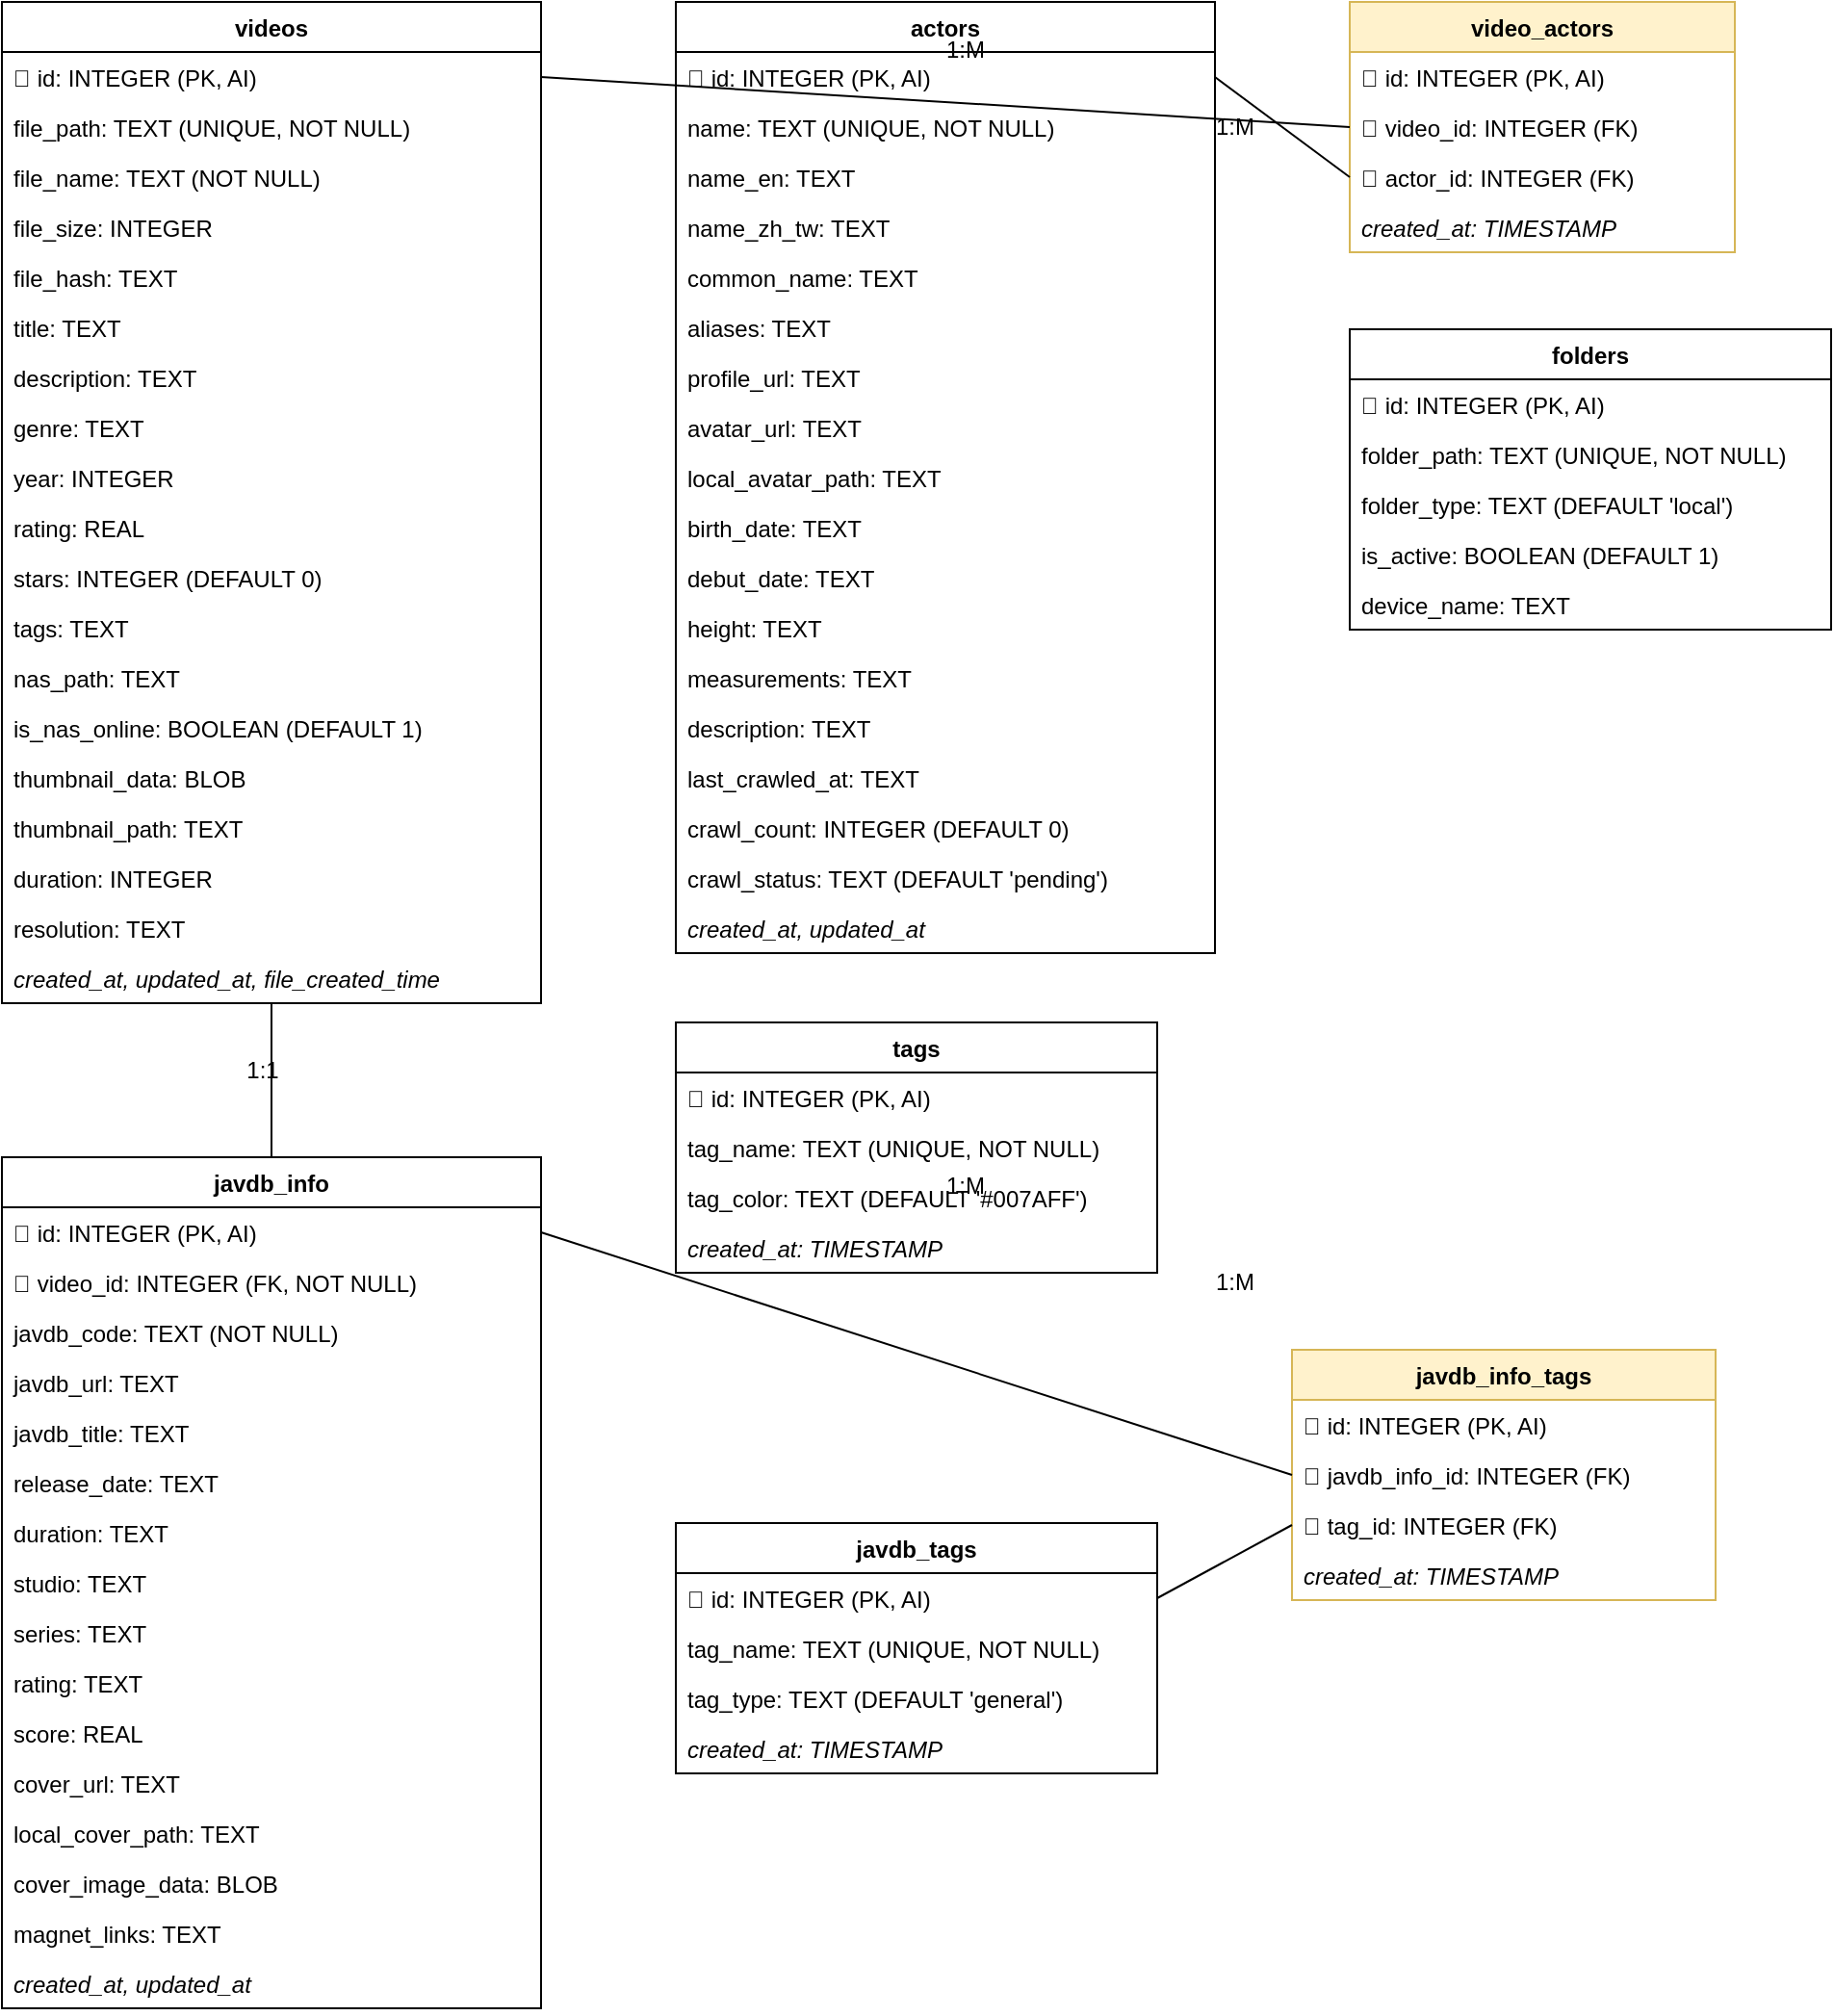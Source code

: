 <mxfile version="24.5.1" type="device">
  <diagram name="Media Library ERD" id="e7e014a7-5840-1c2e-5031-d8a46d1fe8dd">
    <mxGraphModel dx="984" dy="626" grid="1" gridSize="10" guides="1" tooltips="1" connect="1" arrows="1" fold="1" page="1" pageScale="1" pageWidth="1169" pageHeight="826" background="none" math="0" shadow="0">
      <root>
        <mxCell id="0" />
        <mxCell id="1" parent="0" />
        <mxCell id="videos" value="videos" style="swimlane;fontStyle=1;align=center;verticalAlign=top;childLayout=stackLayout;horizontal=1;startSize=26;horizontalStack=0;resizeParent=1;resizeLast=0;collapsible=1;marginBottom=0;rounded=0;shadow=0;strokeWidth=1;" parent="1" vertex="1">
          <mxGeometry x="50" y="50" width="280" height="520" as="geometry">
            <mxRectangle x="50" y="50" width="160" height="26" as="alternateBounds" />
          </mxGeometry>
        </mxCell>
        <mxCell id="videos-id" value="🔑 id: INTEGER (PK, AI)" style="text;align=left;verticalAlign=top;spacingLeft=4;spacingRight=4;overflow=hidden;rotatable=0;points=[[0,0.5],[1,0.5]];portConstraint=eastwest;" parent="videos" vertex="1">
          <mxGeometry y="26" width="280" height="26" as="geometry" />
        </mxCell>
        <mxCell id="videos-file_path" value="file_path: TEXT (UNIQUE, NOT NULL)" style="text;align=left;verticalAlign=top;spacingLeft=4;spacingRight=4;overflow=hidden;rotatable=0;points=[[0,0.5],[1,0.5]];portConstraint=eastwest;" parent="videos" vertex="1">
          <mxGeometry y="52" width="280" height="26" as="geometry" />
        </mxCell>
        <mxCell id="videos-file_name" value="file_name: TEXT (NOT NULL)" style="text;align=left;verticalAlign=top;spacingLeft=4;spacingRight=4;overflow=hidden;rotatable=0;points=[[0,0.5],[1,0.5]];portConstraint=eastwest;" parent="videos" vertex="1">
          <mxGeometry y="78" width="280" height="26" as="geometry" />
        </mxCell>
        <mxCell id="videos-file_size" value="file_size: INTEGER" style="text;align=left;verticalAlign=top;spacingLeft=4;spacingRight=4;overflow=hidden;rotatable=0;points=[[0,0.5],[1,0.5]];portConstraint=eastwest;" parent="videos" vertex="1">
          <mxGeometry y="104" width="280" height="26" as="geometry" />
        </mxCell>
        <mxCell id="videos-file_hash" value="file_hash: TEXT" style="text;align=left;verticalAlign=top;spacingLeft=4;spacingRight=4;overflow=hidden;rotatable=0;points=[[0,0.5],[1,0.5]];portConstraint=eastwest;" parent="videos" vertex="1">
          <mxGeometry y="130" width="280" height="26" as="geometry" />
        </mxCell>
        <mxCell id="videos-title" value="title: TEXT" style="text;align=left;verticalAlign=top;spacingLeft=4;spacingRight=4;overflow=hidden;rotatable=0;points=[[0,0.5],[1,0.5]];portConstraint=eastwest;" parent="videos" vertex="1">
          <mxGeometry y="156" width="280" height="26" as="geometry" />
        </mxCell>
        <mxCell id="videos-description" value="description: TEXT" style="text;align=left;verticalAlign=top;spacingLeft=4;spacingRight=4;overflow=hidden;rotatable=0;points=[[0,0.5],[1,0.5]];portConstraint=eastwest;" parent="videos" vertex="1">
          <mxGeometry y="182" width="280" height="26" as="geometry" />
        </mxCell>
        <mxCell id="videos-genre" value="genre: TEXT" style="text;align=left;verticalAlign=top;spacingLeft=4;spacingRight=4;overflow=hidden;rotatable=0;points=[[0,0.5],[1,0.5]];portConstraint=eastwest;" parent="videos" vertex="1">
          <mxGeometry y="208" width="280" height="26" as="geometry" />
        </mxCell>
        <mxCell id="videos-year" value="year: INTEGER" style="text;align=left;verticalAlign=top;spacingLeft=4;spacingRight=4;overflow=hidden;rotatable=0;points=[[0,0.5],[1,0.5]];portConstraint=eastwest;" parent="videos" vertex="1">
          <mxGeometry y="234" width="280" height="26" as="geometry" />
        </mxCell>
        <mxCell id="videos-rating" value="rating: REAL" style="text;align=left;verticalAlign=top;spacingLeft=4;spacingRight=4;overflow=hidden;rotatable=0;points=[[0,0.5],[1,0.5]];portConstraint=eastwest;" parent="videos" vertex="1">
          <mxGeometry y="260" width="280" height="26" as="geometry" />
        </mxCell>
        <mxCell id="videos-stars" value="stars: INTEGER (DEFAULT 0)" style="text;align=left;verticalAlign=top;spacingLeft=4;spacingRight=4;overflow=hidden;rotatable=0;points=[[0,0.5],[1,0.5]];portConstraint=eastwest;" parent="videos" vertex="1">
          <mxGeometry y="286" width="280" height="26" as="geometry" />
        </mxCell>
        <mxCell id="videos-tags" value="tags: TEXT" style="text;align=left;verticalAlign=top;spacingLeft=4;spacingRight=4;overflow=hidden;rotatable=0;points=[[0,0.5],[1,0.5]];portConstraint=eastwest;" parent="videos" vertex="1">
          <mxGeometry y="312" width="280" height="26" as="geometry" />
        </mxCell>
        <mxCell id="videos-nas_path" value="nas_path: TEXT" style="text;align=left;verticalAlign=top;spacingLeft=4;spacingRight=4;overflow=hidden;rotatable=0;points=[[0,0.5],[1,0.5]];portConstraint=eastwest;" parent="videos" vertex="1">
          <mxGeometry y="338" width="280" height="26" as="geometry" />
        </mxCell>
        <mxCell id="videos-is_nas_online" value="is_nas_online: BOOLEAN (DEFAULT 1)" style="text;align=left;verticalAlign=top;spacingLeft=4;spacingRight=4;overflow=hidden;rotatable=0;points=[[0,0.5],[1,0.5]];portConstraint=eastwest;" parent="videos" vertex="1">
          <mxGeometry y="364" width="280" height="26" as="geometry" />
        </mxCell>
        <mxCell id="videos-thumbnail_data" value="thumbnail_data: BLOB" style="text;align=left;verticalAlign=top;spacingLeft=4;spacingRight=4;overflow=hidden;rotatable=0;points=[[0,0.5],[1,0.5]];portConstraint=eastwest;" parent="videos" vertex="1">
          <mxGeometry y="390" width="280" height="26" as="geometry" />
        </mxCell>
        <mxCell id="videos-thumbnail_path" value="thumbnail_path: TEXT" style="text;align=left;verticalAlign=top;spacingLeft=4;spacingRight=4;overflow=hidden;rotatable=0;points=[[0,0.5],[1,0.5]];portConstraint=eastwest;" parent="videos" vertex="1">
          <mxGeometry y="416" width="280" height="26" as="geometry" />
        </mxCell>
        <mxCell id="videos-duration" value="duration: INTEGER" style="text;align=left;verticalAlign=top;spacingLeft=4;spacingRight=4;overflow=hidden;rotatable=0;points=[[0,0.5],[1,0.5]];portConstraint=eastwest;" parent="videos" vertex="1">
          <mxGeometry y="442" width="280" height="26" as="geometry" />
        </mxCell>
        <mxCell id="videos-resolution" value="resolution: TEXT" style="text;align=left;verticalAlign=top;spacingLeft=4;spacingRight=4;overflow=hidden;rotatable=0;points=[[0,0.5],[1,0.5]];portConstraint=eastwest;" parent="videos" vertex="1">
          <mxGeometry y="468" width="280" height="26" as="geometry" />
        </mxCell>
        <mxCell id="videos-timestamps" value="created_at, updated_at, file_created_time" style="text;align=left;verticalAlign=top;spacingLeft=4;spacingRight=4;overflow=hidden;rotatable=0;points=[[0,0.5],[1,0.5]];portConstraint=eastwest;fontStyle=2;" parent="videos" vertex="1">
          <mxGeometry y="494" width="280" height="26" as="geometry" />
        </mxCell>
        <mxCell id="actors" value="actors" style="swimlane;fontStyle=1;align=center;verticalAlign=top;childLayout=stackLayout;horizontal=1;startSize=26;horizontalStack=0;resizeParent=1;resizeLast=0;collapsible=1;marginBottom=0;rounded=0;shadow=0;strokeWidth=1;" parent="1" vertex="1">
          <mxGeometry x="400" y="50" width="280" height="494" as="geometry">
            <mxRectangle x="400" y="50" width="160" height="26" as="alternateBounds" />
          </mxGeometry>
        </mxCell>
        <mxCell id="actors-id" value="🔑 id: INTEGER (PK, AI)" style="text;align=left;verticalAlign=top;spacingLeft=4;spacingRight=4;overflow=hidden;rotatable=0;points=[[0,0.5],[1,0.5]];portConstraint=eastwest;" parent="actors" vertex="1">
          <mxGeometry y="26" width="280" height="26" as="geometry" />
        </mxCell>
        <mxCell id="actors-name" value="name: TEXT (UNIQUE, NOT NULL)" style="text;align=left;verticalAlign=top;spacingLeft=4;spacingRight=4;overflow=hidden;rotatable=0;points=[[0,0.5],[1,0.5]];portConstraint=eastwest;" parent="actors" vertex="1">
          <mxGeometry y="52" width="280" height="26" as="geometry" />
        </mxCell>
        <mxCell id="actors-name_en" value="name_en: TEXT" style="text;align=left;verticalAlign=top;spacingLeft=4;spacingRight=4;overflow=hidden;rotatable=0;points=[[0,0.5],[1,0.5]];portConstraint=eastwest;" parent="actors" vertex="1">
          <mxGeometry y="78" width="280" height="26" as="geometry" />
        </mxCell>
        <mxCell id="actors-name_zh_tw" value="name_zh_tw: TEXT" style="text;align=left;verticalAlign=top;spacingLeft=4;spacingRight=4;overflow=hidden;rotatable=0;points=[[0,0.5],[1,0.5]];portConstraint=eastwest;" parent="actors" vertex="1">
          <mxGeometry y="104" width="280" height="26" as="geometry" />
        </mxCell>
        <mxCell id="actors-common_name" value="common_name: TEXT" style="text;align=left;verticalAlign=top;spacingLeft=4;spacingRight=4;overflow=hidden;rotatable=0;points=[[0,0.5],[1,0.5]];portConstraint=eastwest;" parent="actors" vertex="1">
          <mxGeometry y="130" width="280" height="26" as="geometry" />
        </mxCell>
        <mxCell id="actors-aliases" value="aliases: TEXT" style="text;align=left;verticalAlign=top;spacingLeft=4;spacingRight=4;overflow=hidden;rotatable=0;points=[[0,0.5],[1,0.5]];portConstraint=eastwest;" parent="actors" vertex="1">
          <mxGeometry y="156" width="280" height="26" as="geometry" />
        </mxCell>
        <mxCell id="actors-profile_url" value="profile_url: TEXT" style="text;align=left;verticalAlign=top;spacingLeft=4;spacingRight=4;overflow=hidden;rotatable=0;points=[[0,0.5],[1,0.5]];portConstraint=eastwest;" parent="actors" vertex="1">
          <mxGeometry y="182" width="280" height="26" as="geometry" />
        </mxCell>
        <mxCell id="actors-avatar_url" value="avatar_url: TEXT" style="text;align=left;verticalAlign=top;spacingLeft=4;spacingRight=4;overflow=hidden;rotatable=0;points=[[0,0.5],[1,0.5]];portConstraint=eastwest;" parent="actors" vertex="1">
          <mxGeometry y="208" width="280" height="26" as="geometry" />
        </mxCell>
        <mxCell id="actors-local_avatar_path" value="local_avatar_path: TEXT" style="text;align=left;verticalAlign=top;spacingLeft=4;spacingRight=4;overflow=hidden;rotatable=0;points=[[0,0.5],[1,0.5]];portConstraint=eastwest;" parent="actors" vertex="1">
          <mxGeometry y="234" width="280" height="26" as="geometry" />
        </mxCell>
        <mxCell id="actors-birth_date" value="birth_date: TEXT" style="text;align=left;verticalAlign=top;spacingLeft=4;spacingRight=4;overflow=hidden;rotatable=0;points=[[0,0.5],[1,0.5]];portConstraint=eastwest;" parent="actors" vertex="1">
          <mxGeometry y="260" width="280" height="26" as="geometry" />
        </mxCell>
        <mxCell id="actors-debut_date" value="debut_date: TEXT" style="text;align=left;verticalAlign=top;spacingLeft=4;spacingRight=4;overflow=hidden;rotatable=0;points=[[0,0.5],[1,0.5]];portConstraint=eastwest;" parent="actors" vertex="1">
          <mxGeometry y="286" width="280" height="26" as="geometry" />
        </mxCell>
        <mxCell id="actors-height" value="height: TEXT" style="text;align=left;verticalAlign=top;spacingLeft=4;spacingRight=4;overflow=hidden;rotatable=0;points=[[0,0.5],[1,0.5]];portConstraint=eastwest;" parent="actors" vertex="1">
          <mxGeometry y="312" width="280" height="26" as="geometry" />
        </mxCell>
        <mxCell id="actors-measurements" value="measurements: TEXT" style="text;align=left;verticalAlign=top;spacingLeft=4;spacingRight=4;overflow=hidden;rotatable=0;points=[[0,0.5],[1,0.5]];portConstraint=eastwest;" parent="actors" vertex="1">
          <mxGeometry y="338" width="280" height="26" as="geometry" />
        </mxCell>
        <mxCell id="actors-description" value="description: TEXT" style="text;align=left;verticalAlign=top;spacingLeft=4;spacingRight=4;overflow=hidden;rotatable=0;points=[[0,0.5],[1,0.5]];portConstraint=eastwest;" parent="actors" vertex="1">
          <mxGeometry y="364" width="280" height="26" as="geometry" />
        </mxCell>
        <mxCell id="actors-last_crawled_at" value="last_crawled_at: TEXT" style="text;align=left;verticalAlign=top;spacingLeft=4;spacingRight=4;overflow=hidden;rotatable=0;points=[[0,0.5],[1,0.5]];portConstraint=eastwest;" parent="actors" vertex="1">
          <mxGeometry y="390" width="280" height="26" as="geometry" />
        </mxCell>
        <mxCell id="actors-crawl_count" value="crawl_count: INTEGER (DEFAULT 0)" style="text;align=left;verticalAlign=top;spacingLeft=4;spacingRight=4;overflow=hidden;rotatable=0;points=[[0,0.5],[1,0.5]];portConstraint=eastwest;" parent="actors" vertex="1">
          <mxGeometry y="416" width="280" height="26" as="geometry" />
        </mxCell>
        <mxCell id="actors-crawl_status" value="crawl_status: TEXT (DEFAULT &#39;pending&#39;)" style="text;align=left;verticalAlign=top;spacingLeft=4;spacingRight=4;overflow=hidden;rotatable=0;points=[[0,0.5],[1,0.5]];portConstraint=eastwest;" parent="actors" vertex="1">
          <mxGeometry y="442" width="280" height="26" as="geometry" />
        </mxCell>
        <mxCell id="actors-timestamps" value="created_at, updated_at" style="text;align=left;verticalAlign=top;spacingLeft=4;spacingRight=4;overflow=hidden;rotatable=0;points=[[0,0.5],[1,0.5]];portConstraint=eastwest;fontStyle=2;" parent="actors" vertex="1">
          <mxGeometry y="468" width="280" height="26" as="geometry" />
        </mxCell>
        <mxCell id="video_actors" value="video_actors" style="swimlane;fontStyle=1;align=center;verticalAlign=top;childLayout=stackLayout;horizontal=1;startSize=26;horizontalStack=0;resizeParent=1;resizeLast=0;collapsible=1;marginBottom=0;rounded=0;shadow=0;strokeWidth=1;fillColor=#fff2cc;strokeColor=#d6b656;" parent="1" vertex="1">
          <mxGeometry x="750" y="50" width="200" height="130" as="geometry">
            <mxRectangle x="750" y="50" width="160" height="26" as="alternateBounds" />
          </mxGeometry>
        </mxCell>
        <mxCell id="video_actors-id" value="🔑 id: INTEGER (PK, AI)" style="text;align=left;verticalAlign=top;spacingLeft=4;spacingRight=4;overflow=hidden;rotatable=0;points=[[0,0.5],[1,0.5]];portConstraint=eastwest;" parent="video_actors" vertex="1">
          <mxGeometry y="26" width="200" height="26" as="geometry" />
        </mxCell>
        <mxCell id="video_actors-video_id" value="🔗 video_id: INTEGER (FK)" style="text;align=left;verticalAlign=top;spacingLeft=4;spacingRight=4;overflow=hidden;rotatable=0;points=[[0,0.5],[1,0.5]];portConstraint=eastwest;" parent="video_actors" vertex="1">
          <mxGeometry y="52" width="200" height="26" as="geometry" />
        </mxCell>
        <mxCell id="video_actors-actor_id" value="🔗 actor_id: INTEGER (FK)" style="text;align=left;verticalAlign=top;spacingLeft=4;spacingRight=4;overflow=hidden;rotatable=0;points=[[0,0.5],[1,0.5]];portConstraint=eastwest;" parent="video_actors" vertex="1">
          <mxGeometry y="78" width="200" height="26" as="geometry" />
        </mxCell>
        <mxCell id="video_actors-created_at" value="created_at: TIMESTAMP" style="text;align=left;verticalAlign=top;spacingLeft=4;spacingRight=4;overflow=hidden;rotatable=0;points=[[0,0.5],[1,0.5]];portConstraint=eastwest;fontStyle=2;" parent="video_actors" vertex="1">
          <mxGeometry y="104" width="200" height="26" as="geometry" />
        </mxCell>
        <mxCell id="javdb_info" value="javdb_info" style="swimlane;fontStyle=1;align=center;verticalAlign=top;childLayout=stackLayout;horizontal=1;startSize=26;horizontalStack=0;resizeParent=1;resizeLast=0;collapsible=1;marginBottom=0;rounded=0;shadow=0;strokeWidth=1;" parent="1" vertex="1">
          <mxGeometry x="50" y="650" width="280" height="442" as="geometry">
            <mxRectangle x="50" y="650" width="160" height="26" as="alternateBounds" />
          </mxGeometry>
        </mxCell>
        <mxCell id="javdb_info-id" value="🔑 id: INTEGER (PK, AI)" style="text;align=left;verticalAlign=top;spacingLeft=4;spacingRight=4;overflow=hidden;rotatable=0;points=[[0,0.5],[1,0.5]];portConstraint=eastwest;" parent="javdb_info" vertex="1">
          <mxGeometry y="26" width="280" height="26" as="geometry" />
        </mxCell>
        <mxCell id="javdb_info-video_id" value="🔗 video_id: INTEGER (FK, NOT NULL)" style="text;align=left;verticalAlign=top;spacingLeft=4;spacingRight=4;overflow=hidden;rotatable=0;points=[[0,0.5],[1,0.5]];portConstraint=eastwest;" parent="javdb_info" vertex="1">
          <mxGeometry y="52" width="280" height="26" as="geometry" />
        </mxCell>
        <mxCell id="javdb_info-javdb_code" value="javdb_code: TEXT (NOT NULL)" style="text;align=left;verticalAlign=top;spacingLeft=4;spacingRight=4;overflow=hidden;rotatable=0;points=[[0,0.5],[1,0.5]];portConstraint=eastwest;" parent="javdb_info" vertex="1">
          <mxGeometry y="78" width="280" height="26" as="geometry" />
        </mxCell>
        <mxCell id="javdb_info-javdb_url" value="javdb_url: TEXT" style="text;align=left;verticalAlign=top;spacingLeft=4;spacingRight=4;overflow=hidden;rotatable=0;points=[[0,0.5],[1,0.5]];portConstraint=eastwest;" parent="javdb_info" vertex="1">
          <mxGeometry y="104" width="280" height="26" as="geometry" />
        </mxCell>
        <mxCell id="javdb_info-javdb_title" value="javdb_title: TEXT" style="text;align=left;verticalAlign=top;spacingLeft=4;spacingRight=4;overflow=hidden;rotatable=0;points=[[0,0.5],[1,0.5]];portConstraint=eastwest;" parent="javdb_info" vertex="1">
          <mxGeometry y="130" width="280" height="26" as="geometry" />
        </mxCell>
        <mxCell id="javdb_info-release_date" value="release_date: TEXT" style="text;align=left;verticalAlign=top;spacingLeft=4;spacingRight=4;overflow=hidden;rotatable=0;points=[[0,0.5],[1,0.5]];portConstraint=eastwest;" parent="javdb_info" vertex="1">
          <mxGeometry y="156" width="280" height="26" as="geometry" />
        </mxCell>
        <mxCell id="javdb_info-duration" value="duration: TEXT" style="text;align=left;verticalAlign=top;spacingLeft=4;spacingRight=4;overflow=hidden;rotatable=0;points=[[0,0.5],[1,0.5]];portConstraint=eastwest;" parent="javdb_info" vertex="1">
          <mxGeometry y="182" width="280" height="26" as="geometry" />
        </mxCell>
        <mxCell id="javdb_info-studio" value="studio: TEXT" style="text;align=left;verticalAlign=top;spacingLeft=4;spacingRight=4;overflow=hidden;rotatable=0;points=[[0,0.5],[1,0.5]];portConstraint=eastwest;" parent="javdb_info" vertex="1">
          <mxGeometry y="208" width="280" height="26" as="geometry" />
        </mxCell>
        <mxCell id="javdb_info-series" value="series: TEXT" style="text;align=left;verticalAlign=top;spacingLeft=4;spacingRight=4;overflow=hidden;rotatable=0;points=[[0,0.5],[1,0.5]];portConstraint=eastwest;" parent="javdb_info" vertex="1">
          <mxGeometry y="234" width="280" height="26" as="geometry" />
        </mxCell>
        <mxCell id="javdb_info-rating" value="rating: TEXT" style="text;align=left;verticalAlign=top;spacingLeft=4;spacingRight=4;overflow=hidden;rotatable=0;points=[[0,0.5],[1,0.5]];portConstraint=eastwest;" parent="javdb_info" vertex="1">
          <mxGeometry y="260" width="280" height="26" as="geometry" />
        </mxCell>
        <mxCell id="javdb_info-score" value="score: REAL" style="text;align=left;verticalAlign=top;spacingLeft=4;spacingRight=4;overflow=hidden;rotatable=0;points=[[0,0.5],[1,0.5]];portConstraint=eastwest;" parent="javdb_info" vertex="1">
          <mxGeometry y="286" width="280" height="26" as="geometry" />
        </mxCell>
        <mxCell id="javdb_info-cover_url" value="cover_url: TEXT" style="text;align=left;verticalAlign=top;spacingLeft=4;spacingRight=4;overflow=hidden;rotatable=0;points=[[0,0.5],[1,0.5]];portConstraint=eastwest;" parent="javdb_info" vertex="1">
          <mxGeometry y="312" width="280" height="26" as="geometry" />
        </mxCell>
        <mxCell id="javdb_info-local_cover_path" value="local_cover_path: TEXT" style="text;align=left;verticalAlign=top;spacingLeft=4;spacingRight=4;overflow=hidden;rotatable=0;points=[[0,0.5],[1,0.5]];portConstraint=eastwest;" parent="javdb_info" vertex="1">
          <mxGeometry y="338" width="280" height="26" as="geometry" />
        </mxCell>
        <mxCell id="javdb_info-cover_image_data" value="cover_image_data: BLOB" style="text;align=left;verticalAlign=top;spacingLeft=4;spacingRight=4;overflow=hidden;rotatable=0;points=[[0,0.5],[1,0.5]];portConstraint=eastwest;" parent="javdb_info" vertex="1">
          <mxGeometry y="364" width="280" height="26" as="geometry" />
        </mxCell>
        <mxCell id="javdb_info-magnet_links" value="magnet_links: TEXT" style="text;align=left;verticalAlign=top;spacingLeft=4;spacingRight=4;overflow=hidden;rotatable=0;points=[[0,0.5],[1,0.5]];portConstraint=eastwest;" parent="javdb_info" vertex="1">
          <mxGeometry y="390" width="280" height="26" as="geometry" />
        </mxCell>
        <mxCell id="javdb_info-timestamps" value="created_at, updated_at" style="text;align=left;verticalAlign=top;spacingLeft=4;spacingRight=4;overflow=hidden;rotatable=0;points=[[0,0.5],[1,0.5]];portConstraint=eastwest;fontStyle=2;" parent="javdb_info" vertex="1">
          <mxGeometry y="416" width="280" height="26" as="geometry" />
        </mxCell>
        <mxCell id="tags" value="tags" style="swimlane;fontStyle=1;align=center;verticalAlign=top;childLayout=stackLayout;horizontal=1;startSize=26;horizontalStack=0;resizeParent=1;resizeLast=0;collapsible=1;marginBottom=0;rounded=0;shadow=0;strokeWidth=1;" parent="1" vertex="1">
          <mxGeometry x="400" y="580" width="250" height="130" as="geometry">
            <mxRectangle x="400" y="580" width="160" height="26" as="alternateBounds" />
          </mxGeometry>
        </mxCell>
        <mxCell id="tags-id" value="🔑 id: INTEGER (PK, AI)" style="text;align=left;verticalAlign=top;spacingLeft=4;spacingRight=4;overflow=hidden;rotatable=0;points=[[0,0.5],[1,0.5]];portConstraint=eastwest;" parent="tags" vertex="1">
          <mxGeometry y="26" width="250" height="26" as="geometry" />
        </mxCell>
        <mxCell id="tags-tag_name" value="tag_name: TEXT (UNIQUE, NOT NULL)" style="text;align=left;verticalAlign=top;spacingLeft=4;spacingRight=4;overflow=hidden;rotatable=0;points=[[0,0.5],[1,0.5]];portConstraint=eastwest;" parent="tags" vertex="1">
          <mxGeometry y="52" width="250" height="26" as="geometry" />
        </mxCell>
        <mxCell id="tags-tag_color" value="tag_color: TEXT (DEFAULT &#39;#007AFF&#39;)" style="text;align=left;verticalAlign=top;spacingLeft=4;spacingRight=4;overflow=hidden;rotatable=0;points=[[0,0.5],[1,0.5]];portConstraint=eastwest;" parent="tags" vertex="1">
          <mxGeometry y="78" width="250" height="26" as="geometry" />
        </mxCell>
        <mxCell id="tags-created_at" value="created_at: TIMESTAMP" style="text;align=left;verticalAlign=top;spacingLeft=4;spacingRight=4;overflow=hidden;rotatable=0;points=[[0,0.5],[1,0.5]];portConstraint=eastwest;fontStyle=2;" parent="tags" vertex="1">
          <mxGeometry y="104" width="250" height="26" as="geometry" />
        </mxCell>
        <mxCell id="javdb_tags" value="javdb_tags" style="swimlane;fontStyle=1;align=center;verticalAlign=top;childLayout=stackLayout;horizontal=1;startSize=26;horizontalStack=0;resizeParent=1;resizeLast=0;collapsible=1;marginBottom=0;rounded=0;shadow=0;strokeWidth=1;" parent="1" vertex="1">
          <mxGeometry x="400" y="840" width="250" height="130" as="geometry">
            <mxRectangle x="400" y="750" width="160" height="26" as="alternateBounds" />
          </mxGeometry>
        </mxCell>
        <mxCell id="javdb_tags-id" value="🔑 id: INTEGER (PK, AI)" style="text;align=left;verticalAlign=top;spacingLeft=4;spacingRight=4;overflow=hidden;rotatable=0;points=[[0,0.5],[1,0.5]];portConstraint=eastwest;" parent="javdb_tags" vertex="1">
          <mxGeometry y="26" width="250" height="26" as="geometry" />
        </mxCell>
        <mxCell id="javdb_tags-tag_name" value="tag_name: TEXT (UNIQUE, NOT NULL)" style="text;align=left;verticalAlign=top;spacingLeft=4;spacingRight=4;overflow=hidden;rotatable=0;points=[[0,0.5],[1,0.5]];portConstraint=eastwest;" parent="javdb_tags" vertex="1">
          <mxGeometry y="52" width="250" height="26" as="geometry" />
        </mxCell>
        <mxCell id="javdb_tags-tag_type" value="tag_type: TEXT (DEFAULT &#39;general&#39;)" style="text;align=left;verticalAlign=top;spacingLeft=4;spacingRight=4;overflow=hidden;rotatable=0;points=[[0,0.5],[1,0.5]];portConstraint=eastwest;" parent="javdb_tags" vertex="1">
          <mxGeometry y="78" width="250" height="26" as="geometry" />
        </mxCell>
        <mxCell id="javdb_tags-created_at" value="created_at: TIMESTAMP" style="text;align=left;verticalAlign=top;spacingLeft=4;spacingRight=4;overflow=hidden;rotatable=0;points=[[0,0.5],[1,0.5]];portConstraint=eastwest;fontStyle=2;" parent="javdb_tags" vertex="1">
          <mxGeometry y="104" width="250" height="26" as="geometry" />
        </mxCell>
        <mxCell id="javdb_info_tags" value="javdb_info_tags" style="swimlane;fontStyle=1;align=center;verticalAlign=top;childLayout=stackLayout;horizontal=1;startSize=26;horizontalStack=0;resizeParent=1;resizeLast=0;collapsible=1;marginBottom=0;rounded=0;shadow=0;strokeWidth=1;fillColor=#fff2cc;strokeColor=#d6b656;" parent="1" vertex="1">
          <mxGeometry x="720" y="750" width="220" height="130" as="geometry">
            <mxRectangle x="720" y="750" width="160" height="26" as="alternateBounds" />
          </mxGeometry>
        </mxCell>
        <mxCell id="javdb_info_tags-id" value="🔑 id: INTEGER (PK, AI)" style="text;align=left;verticalAlign=top;spacingLeft=4;spacingRight=4;overflow=hidden;rotatable=0;points=[[0,0.5],[1,0.5]];portConstraint=eastwest;" parent="javdb_info_tags" vertex="1">
          <mxGeometry y="26" width="220" height="26" as="geometry" />
        </mxCell>
        <mxCell id="javdb_info_tags-javdb_info_id" value="🔗 javdb_info_id: INTEGER (FK)" style="text;align=left;verticalAlign=top;spacingLeft=4;spacingRight=4;overflow=hidden;rotatable=0;points=[[0,0.5],[1,0.5]];portConstraint=eastwest;" parent="javdb_info_tags" vertex="1">
          <mxGeometry y="52" width="220" height="26" as="geometry" />
        </mxCell>
        <mxCell id="javdb_info_tags-tag_id" value="🔗 tag_id: INTEGER (FK)" style="text;align=left;verticalAlign=top;spacingLeft=4;spacingRight=4;overflow=hidden;rotatable=0;points=[[0,0.5],[1,0.5]];portConstraint=eastwest;" parent="javdb_info_tags" vertex="1">
          <mxGeometry y="78" width="220" height="26" as="geometry" />
        </mxCell>
        <mxCell id="javdb_info_tags-created_at" value="created_at: TIMESTAMP" style="text;align=left;verticalAlign=top;spacingLeft=4;spacingRight=4;overflow=hidden;rotatable=0;points=[[0,0.5],[1,0.5]];portConstraint=eastwest;fontStyle=2;" parent="javdb_info_tags" vertex="1">
          <mxGeometry y="104" width="220" height="26" as="geometry" />
        </mxCell>
        <mxCell id="folders" value="folders" style="swimlane;fontStyle=1;align=center;verticalAlign=top;childLayout=stackLayout;horizontal=1;startSize=26;horizontalStack=0;resizeParent=1;resizeLast=0;collapsible=1;marginBottom=0;rounded=0;shadow=0;strokeWidth=1;" parent="1" vertex="1">
          <mxGeometry x="750" y="220" width="250" height="156" as="geometry">
            <mxRectangle x="750" y="220" width="160" height="26" as="alternateBounds" />
          </mxGeometry>
        </mxCell>
        <mxCell id="folders-id" value="🔑 id: INTEGER (PK, AI)" style="text;align=left;verticalAlign=top;spacingLeft=4;spacingRight=4;overflow=hidden;rotatable=0;points=[[0,0.5],[1,0.5]];portConstraint=eastwest;" parent="folders" vertex="1">
          <mxGeometry y="26" width="250" height="26" as="geometry" />
        </mxCell>
        <mxCell id="folders-folder_path" value="folder_path: TEXT (UNIQUE, NOT NULL)" style="text;align=left;verticalAlign=top;spacingLeft=4;spacingRight=4;overflow=hidden;rotatable=0;points=[[0,0.5],[1,0.5]];portConstraint=eastwest;" parent="folders" vertex="1">
          <mxGeometry y="52" width="250" height="26" as="geometry" />
        </mxCell>
        <mxCell id="folders-folder_type" value="folder_type: TEXT (DEFAULT &#39;local&#39;)" style="text;align=left;verticalAlign=top;spacingLeft=4;spacingRight=4;overflow=hidden;rotatable=0;points=[[0,0.5],[1,0.5]];portConstraint=eastwest;" parent="folders" vertex="1">
          <mxGeometry y="78" width="250" height="26" as="geometry" />
        </mxCell>
        <mxCell id="folders-is_active" value="is_active: BOOLEAN (DEFAULT 1)" style="text;align=left;verticalAlign=top;spacingLeft=4;spacingRight=4;overflow=hidden;rotatable=0;points=[[0,0.5],[1,0.5]];portConstraint=eastwest;" parent="folders" vertex="1">
          <mxGeometry y="104" width="250" height="26" as="geometry" />
        </mxCell>
        <mxCell id="folders-device_name" value="device_name: TEXT" style="text;align=left;verticalAlign=top;spacingLeft=4;spacingRight=4;overflow=hidden;rotatable=0;points=[[0,0.5],[1,0.5]];portConstraint=eastwest;" parent="folders" vertex="1">
          <mxGeometry y="130" width="250" height="26" as="geometry" />
        </mxCell>
        <mxCell id="rel1" value="" style="endArrow=none;html=1;rounded=0;exitX=0.5;exitY=1;exitDx=0;exitDy=0;entryX=0.5;entryY=0;entryDx=0;entryDy=0;" parent="1" source="videos" target="javdb_info" edge="1">
          <mxGeometry width="50" height="50" relative="1" as="geometry">
            <mxPoint x="400" y="600" as="sourcePoint" />
            <mxPoint x="450" y="550" as="targetPoint" />
          </mxGeometry>
        </mxCell>
        <mxCell id="rel1-label" value="1:1" style="text;html=1;align=center;verticalAlign=middle;resizable=0;points=[];autosize=1;strokeColor=none;fillColor=none;" parent="1" vertex="1">
          <mxGeometry x="170" y="590" width="30" height="30" as="geometry" />
        </mxCell>
        <mxCell id="rel2" value="" style="endArrow=none;html=1;rounded=0;exitX=1;exitY=0.5;exitDx=0;exitDy=0;entryX=0;entryY=0.5;entryDx=0;entryDy=0;" parent="1" source="videos-id" target="video_actors-video_id" edge="1">
          <mxGeometry width="50" height="50" relative="1" as="geometry">
            <mxPoint x="400" y="200" as="sourcePoint" />
            <mxPoint x="450" y="150" as="targetPoint" />
          </mxGeometry>
        </mxCell>
        <mxCell id="rel2-label" value="1:M" style="text;html=1;align=center;verticalAlign=middle;resizable=0;points=[];autosize=1;strokeColor=none;fillColor=none;" parent="1" vertex="1">
          <mxGeometry x="530" y="60" width="40" height="30" as="geometry" />
        </mxCell>
        <mxCell id="rel3" value="" style="endArrow=none;html=1;rounded=0;exitX=1;exitY=0.5;exitDx=0;exitDy=0;entryX=0;entryY=0.5;entryDx=0;entryDy=0;" parent="1" source="actors-id" target="video_actors-actor_id" edge="1">
          <mxGeometry width="50" height="50" relative="1" as="geometry">
            <mxPoint x="650" y="100" as="sourcePoint" />
            <mxPoint x="700" y="50" as="targetPoint" />
          </mxGeometry>
        </mxCell>
        <mxCell id="rel3-label" value="1:M" style="text;html=1;align=center;verticalAlign=middle;resizable=0;points=[];autosize=1;strokeColor=none;fillColor=none;" parent="1" vertex="1">
          <mxGeometry x="670" y="100" width="40" height="30" as="geometry" />
        </mxCell>
        <mxCell id="rel4" value="" style="endArrow=none;html=1;rounded=0;exitX=1;exitY=0.5;exitDx=0;exitDy=0;entryX=0;entryY=0.5;entryDx=0;entryDy=0;" parent="1" source="javdb_info-id" target="javdb_info_tags-javdb_info_id" edge="1">
          <mxGeometry width="50" height="50" relative="1" as="geometry">
            <mxPoint x="400" y="700" as="sourcePoint" />
            <mxPoint x="450" y="650" as="targetPoint" />
          </mxGeometry>
        </mxCell>
        <mxCell id="rel4-label" value="1:M" style="text;html=1;align=center;verticalAlign=middle;resizable=0;points=[];autosize=1;strokeColor=none;fillColor=none;" parent="1" vertex="1">
          <mxGeometry x="530" y="650" width="40" height="30" as="geometry" />
        </mxCell>
        <mxCell id="rel5" value="" style="endArrow=none;html=1;rounded=0;exitX=1;exitY=0.5;exitDx=0;exitDy=0;entryX=0;entryY=0.5;entryDx=0;entryDy=0;" parent="1" source="javdb_tags-id" target="javdb_info_tags-tag_id" edge="1">
          <mxGeometry width="50" height="50" relative="1" as="geometry">
            <mxPoint x="650" y="700" as="sourcePoint" />
            <mxPoint x="700" y="650" as="targetPoint" />
          </mxGeometry>
        </mxCell>
        <mxCell id="rel5-label" value="1:M" style="text;html=1;align=center;verticalAlign=middle;resizable=0;points=[];autosize=1;strokeColor=none;fillColor=none;" parent="1" vertex="1">
          <mxGeometry x="670" y="700" width="40" height="30" as="geometry" />
        </mxCell>
      </root>
    </mxGraphModel>
  </diagram>
</mxfile>
